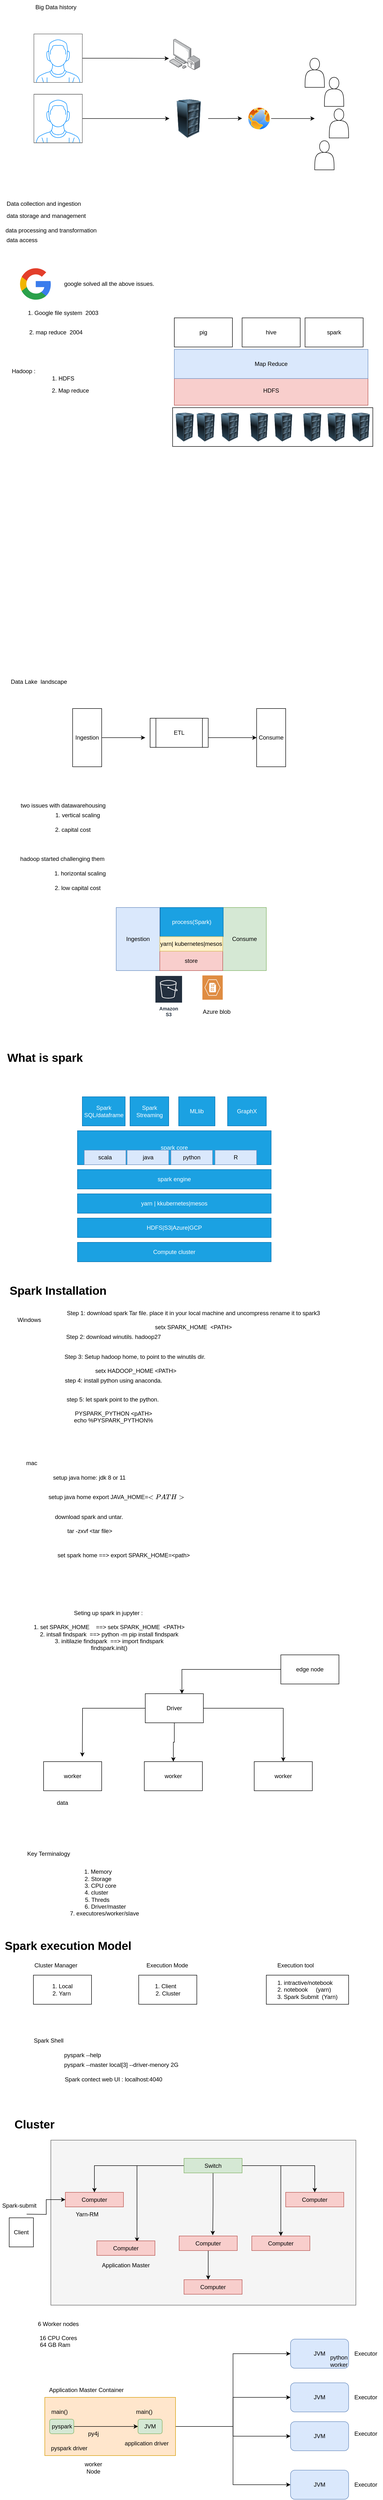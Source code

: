 <mxfile version="20.5.1" type="device"><diagram id="WgZmpAEqeyX4qbTfAnwq" name="Page-1"><mxGraphModel dx="924" dy="536" grid="1" gridSize="10" guides="1" tooltips="1" connect="1" arrows="1" fold="1" page="1" pageScale="1" pageWidth="850" pageHeight="1100" math="0" shadow="0"><root><mxCell id="0"/><mxCell id="1" parent="0"/><mxCell id="JZcKNXmV9VbTd3ZmKWnm-43" value="" style="rounded=0;whiteSpace=wrap;html=1;" parent="1" vertex="1"><mxGeometry x="356.5" y="880" width="413.5" height="80" as="geometry"/></mxCell><mxCell id="JZcKNXmV9VbTd3ZmKWnm-4" style="edgeStyle=orthogonalEdgeStyle;rounded=0;orthogonalLoop=1;jettySize=auto;html=1;entryX=-0.016;entryY=0.63;entryDx=0;entryDy=0;entryPerimeter=0;" parent="1" source="JZcKNXmV9VbTd3ZmKWnm-2" target="JZcKNXmV9VbTd3ZmKWnm-3" edge="1"><mxGeometry relative="1" as="geometry"/></mxCell><mxCell id="JZcKNXmV9VbTd3ZmKWnm-2" value="" style="verticalLabelPosition=bottom;shadow=0;dashed=0;align=center;html=1;verticalAlign=top;strokeWidth=1;shape=mxgraph.mockup.containers.userMale;strokeColor=#666666;strokeColor2=#008cff;" parent="1" vertex="1"><mxGeometry x="70" y="110" width="100" height="100" as="geometry"/></mxCell><mxCell id="JZcKNXmV9VbTd3ZmKWnm-3" value="" style="points=[];aspect=fixed;html=1;align=center;shadow=0;dashed=0;image;image=img/lib/allied_telesis/computer_and_terminals/Personal_Computer_Wireless.svg;" parent="1" vertex="1"><mxGeometry x="350" y="120" width="63" height="64.2" as="geometry"/></mxCell><mxCell id="JZcKNXmV9VbTd3ZmKWnm-5" value="Big Data history" style="text;html=1;align=center;verticalAlign=middle;resizable=0;points=[];autosize=1;strokeColor=none;fillColor=none;" parent="1" vertex="1"><mxGeometry x="60" y="40" width="110" height="30" as="geometry"/></mxCell><mxCell id="JZcKNXmV9VbTd3ZmKWnm-11" style="edgeStyle=orthogonalEdgeStyle;rounded=0;orthogonalLoop=1;jettySize=auto;html=1;" parent="1" source="JZcKNXmV9VbTd3ZmKWnm-7" edge="1"><mxGeometry relative="1" as="geometry"><mxPoint x="500" y="284" as="targetPoint"/></mxGeometry></mxCell><mxCell id="JZcKNXmV9VbTd3ZmKWnm-7" value="" style="image;html=1;image=img/lib/clip_art/computers/Server_Rack_128x128.png" parent="1" vertex="1"><mxGeometry x="350" y="244.2" width="80" height="80" as="geometry"/></mxCell><mxCell id="JZcKNXmV9VbTd3ZmKWnm-9" style="edgeStyle=orthogonalEdgeStyle;rounded=0;orthogonalLoop=1;jettySize=auto;html=1;" parent="1" source="JZcKNXmV9VbTd3ZmKWnm-8" target="JZcKNXmV9VbTd3ZmKWnm-7" edge="1"><mxGeometry relative="1" as="geometry"/></mxCell><mxCell id="JZcKNXmV9VbTd3ZmKWnm-8" value="" style="verticalLabelPosition=bottom;shadow=0;dashed=0;align=center;html=1;verticalAlign=top;strokeWidth=1;shape=mxgraph.mockup.containers.userMale;strokeColor=#666666;strokeColor2=#008cff;" parent="1" vertex="1"><mxGeometry x="70" y="234.2" width="100" height="100" as="geometry"/></mxCell><mxCell id="JZcKNXmV9VbTd3ZmKWnm-22" style="edgeStyle=orthogonalEdgeStyle;rounded=0;orthogonalLoop=1;jettySize=auto;html=1;" parent="1" source="JZcKNXmV9VbTd3ZmKWnm-13" edge="1"><mxGeometry relative="1" as="geometry"><mxPoint x="650" y="284.2" as="targetPoint"/></mxGeometry></mxCell><mxCell id="JZcKNXmV9VbTd3ZmKWnm-13" value="" style="aspect=fixed;perimeter=ellipsePerimeter;html=1;align=center;shadow=0;dashed=0;spacingTop=3;image;image=img/lib/active_directory/internet_globe.svg;" parent="1" vertex="1"><mxGeometry x="510" y="259.2" width="50" height="50" as="geometry"/></mxCell><mxCell id="JZcKNXmV9VbTd3ZmKWnm-18" value="" style="shape=actor;whiteSpace=wrap;html=1;" parent="1" vertex="1"><mxGeometry x="670" y="199.2" width="40" height="60" as="geometry"/></mxCell><mxCell id="JZcKNXmV9VbTd3ZmKWnm-19" value="" style="shape=actor;whiteSpace=wrap;html=1;" parent="1" vertex="1"><mxGeometry x="630" y="160" width="40" height="60" as="geometry"/></mxCell><mxCell id="JZcKNXmV9VbTd3ZmKWnm-20" value="" style="shape=actor;whiteSpace=wrap;html=1;" parent="1" vertex="1"><mxGeometry x="680" y="264.2" width="40" height="60" as="geometry"/></mxCell><mxCell id="JZcKNXmV9VbTd3ZmKWnm-21" value="" style="shape=actor;whiteSpace=wrap;html=1;" parent="1" vertex="1"><mxGeometry x="650" y="330" width="40" height="60" as="geometry"/></mxCell><mxCell id="JZcKNXmV9VbTd3ZmKWnm-23" value="Data collection and ingestion" style="text;html=1;align=center;verticalAlign=middle;resizable=0;points=[];autosize=1;strokeColor=none;fillColor=none;" parent="1" vertex="1"><mxGeometry y="445" width="180" height="30" as="geometry"/></mxCell><mxCell id="JZcKNXmV9VbTd3ZmKWnm-24" value="data storage and management" style="text;html=1;align=center;verticalAlign=middle;resizable=0;points=[];autosize=1;strokeColor=none;fillColor=none;" parent="1" vertex="1"><mxGeometry y="470" width="190" height="30" as="geometry"/></mxCell><mxCell id="JZcKNXmV9VbTd3ZmKWnm-25" value="data processing and transformation" style="text;html=1;align=center;verticalAlign=middle;resizable=0;points=[];autosize=1;strokeColor=none;fillColor=none;" parent="1" vertex="1"><mxGeometry y="500" width="210" height="30" as="geometry"/></mxCell><mxCell id="JZcKNXmV9VbTd3ZmKWnm-26" value="data access" style="text;html=1;align=center;verticalAlign=middle;resizable=0;points=[];autosize=1;strokeColor=none;fillColor=none;" parent="1" vertex="1"><mxGeometry y="520" width="90" height="30" as="geometry"/></mxCell><mxCell id="JZcKNXmV9VbTd3ZmKWnm-27" value="" style="dashed=0;outlineConnect=0;html=1;align=center;labelPosition=center;verticalLabelPosition=bottom;verticalAlign=top;shape=mxgraph.weblogos.google" parent="1" vertex="1"><mxGeometry x="40" y="590" width="65.2" height="69.4" as="geometry"/></mxCell><mxCell id="JZcKNXmV9VbTd3ZmKWnm-28" value="google solved all the above issues." style="text;html=1;align=center;verticalAlign=middle;resizable=0;points=[];autosize=1;strokeColor=none;fillColor=none;" parent="1" vertex="1"><mxGeometry x="120" y="609.7" width="210" height="30" as="geometry"/></mxCell><mxCell id="JZcKNXmV9VbTd3ZmKWnm-29" value="1. Google file system&amp;nbsp; 2003" style="text;html=1;align=center;verticalAlign=middle;resizable=0;points=[];autosize=1;strokeColor=none;fillColor=none;" parent="1" vertex="1"><mxGeometry x="45.2" y="670" width="170" height="30" as="geometry"/></mxCell><mxCell id="JZcKNXmV9VbTd3ZmKWnm-30" value="2. map reduce&amp;nbsp; 2004" style="text;html=1;align=center;verticalAlign=middle;resizable=0;points=[];autosize=1;strokeColor=none;fillColor=none;" parent="1" vertex="1"><mxGeometry x="50" y="710" width="130" height="30" as="geometry"/></mxCell><mxCell id="JZcKNXmV9VbTd3ZmKWnm-31" value="Hadoop :&amp;nbsp;" style="text;html=1;align=center;verticalAlign=middle;resizable=0;points=[];autosize=1;strokeColor=none;fillColor=none;" parent="1" vertex="1"><mxGeometry x="10" y="790" width="80" height="30" as="geometry"/></mxCell><mxCell id="JZcKNXmV9VbTd3ZmKWnm-32" value="1. HDFS" style="text;html=1;align=center;verticalAlign=middle;resizable=0;points=[];autosize=1;strokeColor=none;fillColor=none;" parent="1" vertex="1"><mxGeometry x="95" y="805" width="70" height="30" as="geometry"/></mxCell><mxCell id="JZcKNXmV9VbTd3ZmKWnm-33" value="2. Map reduce" style="text;html=1;align=center;verticalAlign=middle;resizable=0;points=[];autosize=1;strokeColor=none;fillColor=none;" parent="1" vertex="1"><mxGeometry x="95" y="830" width="100" height="30" as="geometry"/></mxCell><mxCell id="JZcKNXmV9VbTd3ZmKWnm-34" value="HDFS" style="rounded=0;whiteSpace=wrap;html=1;fillColor=#f8cecc;strokeColor=#b85450;" parent="1" vertex="1"><mxGeometry x="360" y="815" width="400" height="60" as="geometry"/></mxCell><mxCell id="JZcKNXmV9VbTd3ZmKWnm-35" value="" style="image;html=1;image=img/lib/clip_art/computers/Server_Rack_128x128.png" parent="1" vertex="1"><mxGeometry x="356.5" y="890" width="50" height="60" as="geometry"/></mxCell><mxCell id="JZcKNXmV9VbTd3ZmKWnm-36" value="" style="image;html=1;image=img/lib/clip_art/computers/Server_Rack_128x128.png" parent="1" vertex="1"><mxGeometry x="510" y="890" width="50" height="60" as="geometry"/></mxCell><mxCell id="JZcKNXmV9VbTd3ZmKWnm-37" value="" style="image;html=1;image=img/lib/clip_art/computers/Server_Rack_128x128.png" parent="1" vertex="1"><mxGeometry x="560" y="890" width="50" height="60" as="geometry"/></mxCell><mxCell id="JZcKNXmV9VbTd3ZmKWnm-38" value="" style="image;html=1;image=img/lib/clip_art/computers/Server_Rack_128x128.png" parent="1" vertex="1"><mxGeometry x="620" y="890" width="50" height="60" as="geometry"/></mxCell><mxCell id="JZcKNXmV9VbTd3ZmKWnm-39" value="" style="image;html=1;image=img/lib/clip_art/computers/Server_Rack_128x128.png" parent="1" vertex="1"><mxGeometry x="670" y="890" width="50" height="60" as="geometry"/></mxCell><mxCell id="JZcKNXmV9VbTd3ZmKWnm-40" value="" style="image;html=1;image=img/lib/clip_art/computers/Server_Rack_128x128.png" parent="1" vertex="1"><mxGeometry x="720" y="890" width="50" height="60" as="geometry"/></mxCell><mxCell id="JZcKNXmV9VbTd3ZmKWnm-41" value="" style="image;html=1;image=img/lib/clip_art/computers/Server_Rack_128x128.png" parent="1" vertex="1"><mxGeometry x="450" y="890" width="50" height="60" as="geometry"/></mxCell><mxCell id="JZcKNXmV9VbTd3ZmKWnm-42" value="" style="image;html=1;image=img/lib/clip_art/computers/Server_Rack_128x128.png" parent="1" vertex="1"><mxGeometry x="400" y="890" width="50" height="60" as="geometry"/></mxCell><mxCell id="JZcKNXmV9VbTd3ZmKWnm-44" value="Map Reduce" style="rounded=0;whiteSpace=wrap;html=1;fillColor=#dae8fc;strokeColor=#6c8ebf;" parent="1" vertex="1"><mxGeometry x="360" y="760" width="400" height="60" as="geometry"/></mxCell><mxCell id="JZcKNXmV9VbTd3ZmKWnm-45" value="pig" style="rounded=0;whiteSpace=wrap;html=1;" parent="1" vertex="1"><mxGeometry x="360" y="695" width="120" height="60" as="geometry"/></mxCell><mxCell id="JZcKNXmV9VbTd3ZmKWnm-46" value="hive" style="rounded=0;whiteSpace=wrap;html=1;" parent="1" vertex="1"><mxGeometry x="500" y="695" width="120" height="60" as="geometry"/></mxCell><mxCell id="JZcKNXmV9VbTd3ZmKWnm-47" value="spark" style="rounded=0;whiteSpace=wrap;html=1;" parent="1" vertex="1"><mxGeometry x="630" y="695" width="120" height="60" as="geometry"/></mxCell><mxCell id="JZcKNXmV9VbTd3ZmKWnm-54" value="Data Lake&amp;nbsp; landscape" style="text;html=1;align=center;verticalAlign=middle;resizable=0;points=[];autosize=1;strokeColor=none;fillColor=none;" parent="1" vertex="1"><mxGeometry x="10" y="1430" width="140" height="30" as="geometry"/></mxCell><mxCell id="JZcKNXmV9VbTd3ZmKWnm-58" style="edgeStyle=orthogonalEdgeStyle;rounded=0;orthogonalLoop=1;jettySize=auto;html=1;" parent="1" source="JZcKNXmV9VbTd3ZmKWnm-55" edge="1"><mxGeometry relative="1" as="geometry"><mxPoint x="300" y="1560" as="targetPoint"/></mxGeometry></mxCell><mxCell id="JZcKNXmV9VbTd3ZmKWnm-55" value="Ingestion" style="rounded=0;whiteSpace=wrap;html=1;" parent="1" vertex="1"><mxGeometry x="150" y="1500" width="60" height="120" as="geometry"/></mxCell><mxCell id="JZcKNXmV9VbTd3ZmKWnm-59" value="" style="edgeStyle=orthogonalEdgeStyle;rounded=0;orthogonalLoop=1;jettySize=auto;html=1;" parent="1" source="JZcKNXmV9VbTd3ZmKWnm-56" target="JZcKNXmV9VbTd3ZmKWnm-57" edge="1"><mxGeometry relative="1" as="geometry"><Array as="points"><mxPoint x="460" y="1560"/><mxPoint x="460" y="1560"/></Array></mxGeometry></mxCell><mxCell id="JZcKNXmV9VbTd3ZmKWnm-56" value="ETL" style="shape=process;whiteSpace=wrap;html=1;backgroundOutline=1;" parent="1" vertex="1"><mxGeometry x="310" y="1520" width="120" height="60" as="geometry"/></mxCell><mxCell id="JZcKNXmV9VbTd3ZmKWnm-57" value="Consume" style="rounded=0;whiteSpace=wrap;html=1;" parent="1" vertex="1"><mxGeometry x="530" y="1500" width="60" height="120" as="geometry"/></mxCell><mxCell id="JZcKNXmV9VbTd3ZmKWnm-60" value="two issues with datawarehousing" style="text;html=1;align=center;verticalAlign=middle;resizable=0;points=[];autosize=1;strokeColor=none;fillColor=none;" parent="1" vertex="1"><mxGeometry x="30" y="1685" width="200" height="30" as="geometry"/></mxCell><mxCell id="JZcKNXmV9VbTd3ZmKWnm-61" value="1. vertical scaling" style="text;html=1;align=center;verticalAlign=middle;resizable=0;points=[];autosize=1;strokeColor=none;fillColor=none;" parent="1" vertex="1"><mxGeometry x="100" y="1705" width="120" height="30" as="geometry"/></mxCell><mxCell id="JZcKNXmV9VbTd3ZmKWnm-62" value="2. capital cost" style="text;html=1;align=center;verticalAlign=middle;resizable=0;points=[];autosize=1;strokeColor=none;fillColor=none;" parent="1" vertex="1"><mxGeometry x="100" y="1735" width="100" height="30" as="geometry"/></mxCell><mxCell id="JZcKNXmV9VbTd3ZmKWnm-63" value="hadoop started challenging them&amp;nbsp;" style="text;html=1;align=center;verticalAlign=middle;resizable=0;points=[];autosize=1;strokeColor=none;fillColor=none;" parent="1" vertex="1"><mxGeometry x="30.2" y="1795" width="200" height="30" as="geometry"/></mxCell><mxCell id="JZcKNXmV9VbTd3ZmKWnm-64" value="1. horizontal scaling" style="text;html=1;align=center;verticalAlign=middle;resizable=0;points=[];autosize=1;strokeColor=none;fillColor=none;" parent="1" vertex="1"><mxGeometry x="100.2" y="1825" width="130" height="30" as="geometry"/></mxCell><mxCell id="JZcKNXmV9VbTd3ZmKWnm-65" value="2. low capital cost" style="text;html=1;align=center;verticalAlign=middle;resizable=0;points=[];autosize=1;strokeColor=none;fillColor=none;" parent="1" vertex="1"><mxGeometry x="100" y="1855" width="120" height="30" as="geometry"/></mxCell><mxCell id="JZcKNXmV9VbTd3ZmKWnm-67" value="Amazon S3" style="sketch=0;outlineConnect=0;fontColor=#232F3E;gradientColor=none;strokeColor=#ffffff;fillColor=#232F3E;dashed=0;verticalLabelPosition=middle;verticalAlign=bottom;align=center;html=1;whiteSpace=wrap;fontSize=10;fontStyle=1;spacing=3;shape=mxgraph.aws4.productIcon;prIcon=mxgraph.aws4.s3;" parent="1" vertex="1"><mxGeometry x="320" y="2050" width="57" height="90" as="geometry"/></mxCell><mxCell id="JZcKNXmV9VbTd3ZmKWnm-68" value="" style="sketch=0;pointerEvents=1;shadow=0;dashed=0;html=1;strokeColor=none;fillColor=#DF8C42;labelPosition=center;verticalLabelPosition=bottom;verticalAlign=top;align=center;outlineConnect=0;shape=mxgraph.veeam2.azure_blob;" parent="1" vertex="1"><mxGeometry x="418" y="2050" width="42" height="50" as="geometry"/></mxCell><mxCell id="JZcKNXmV9VbTd3ZmKWnm-69" value="Azure blob" style="text;html=1;align=center;verticalAlign=middle;resizable=0;points=[];autosize=1;strokeColor=none;fillColor=none;" parent="1" vertex="1"><mxGeometry x="406.5" y="2110" width="80" height="30" as="geometry"/></mxCell><mxCell id="JZcKNXmV9VbTd3ZmKWnm-71" value="Ingestion" style="rounded=0;whiteSpace=wrap;html=1;fillColor=#dae8fc;strokeColor=#6c8ebf;" parent="1" vertex="1"><mxGeometry x="240" y="1910" width="90" height="130" as="geometry"/></mxCell><mxCell id="JZcKNXmV9VbTd3ZmKWnm-72" value="Consume" style="rounded=0;whiteSpace=wrap;html=1;fillColor=#d5e8d4;strokeColor=#82b366;" parent="1" vertex="1"><mxGeometry x="460" y="1910" width="90" height="130" as="geometry"/></mxCell><mxCell id="JZcKNXmV9VbTd3ZmKWnm-73" value="process(Spark)" style="rounded=0;whiteSpace=wrap;html=1;fillColor=#1ba1e2;fontColor=#ffffff;strokeColor=#006EAF;" parent="1" vertex="1"><mxGeometry x="331" y="1910" width="130" height="60" as="geometry"/></mxCell><mxCell id="JZcKNXmV9VbTd3ZmKWnm-74" value="store" style="rounded=0;whiteSpace=wrap;html=1;fillColor=#f8cecc;strokeColor=#b85450;" parent="1" vertex="1"><mxGeometry x="330" y="2000" width="130" height="40" as="geometry"/></mxCell><mxCell id="JZcKNXmV9VbTd3ZmKWnm-75" value="yarn| kubernetes|mesos" style="rounded=0;whiteSpace=wrap;html=1;fillColor=#fff2cc;strokeColor=#d6b656;" parent="1" vertex="1"><mxGeometry x="330" y="1970" width="130" height="30" as="geometry"/></mxCell><mxCell id="JZcKNXmV9VbTd3ZmKWnm-78" value="spark core" style="rounded=0;whiteSpace=wrap;html=1;fillColor=#1ba1e2;strokeColor=#006EAF;fontColor=#ffffff;" parent="1" vertex="1"><mxGeometry x="160" y="2370" width="400" height="70" as="geometry"/></mxCell><mxCell id="JZcKNXmV9VbTd3ZmKWnm-79" value="Spark SQL/dataframe&lt;span style=&quot;color: rgba(0, 0, 0, 0); font-family: monospace; font-size: 0px; text-align: start;&quot;&gt;%3CmxGraphModel%3E%3Croot%3E%3CmxCell%20id%3D%220%22%2F%3E%3CmxCell%20id%3D%221%22%20parent%3D%220%22%2F%3E%3CmxCell%20id%3D%222%22%20value%3D%22Map%20Reduce%22%20style%3D%22rounded%3D0%3BwhiteSpace%3Dwrap%3Bhtml%3D1%3BfillColor%3D%23dae8fc%3BstrokeColor%3D%236c8ebf%3B%22%20vertex%3D%221%22%20parent%3D%221%22%3E%3CmxGeometry%20x%3D%22360%22%20y%3D%22760%22%20width%3D%22400%22%20height%3D%2260%22%20as%3D%22geometry%22%2F%3E%3C%2FmxCell%3E%3C%2Froot%3E%3C%2FmxGraphModel%3E/&lt;/span&gt;" style="rounded=0;whiteSpace=wrap;html=1;fillColor=#1ba1e2;fontColor=#ffffff;strokeColor=#006EAF;" parent="1" vertex="1"><mxGeometry x="170" y="2300" width="88.5" height="60" as="geometry"/></mxCell><mxCell id="JZcKNXmV9VbTd3ZmKWnm-80" value="Spark&lt;span style=&quot;color: rgba(0, 0, 0, 0); font-family: monospace; font-size: 0px; text-align: start;&quot;&gt;%3CmxGraphModel%3E%3Croot%3E%3CmxCell%20id%3D%220%22%2F%3E%3CmxCell%20id%3D%221%22%20parent%3D%220%22%2F%3E%3CmxCell%20id%3D%222%22%20value%3D%22Spark%20SQL%26lt%3Bspan%20style%3D%26quot%3Bcolor%3A%20rgba(0%2C%200%2C%200%2C%200)%3B%20font-family%3A%20monospace%3B%20font-size%3A%200px%3B%20text-align%3A%20start%3B%26quot%3B%26gt%3B%253CmxGraphModel%253E%253Croot%253E%253CmxCell%2520id%253D%25220%2522%252F%253E%253CmxCell%2520id%253D%25221%2522%2520parent%253D%25220%2522%252F%253E%253CmxCell%2520id%253D%25222%2522%2520value%253D%2522Map%2520Reduce%2522%2520style%253D%2522rounded%253D0%253BwhiteSpace%253Dwrap%253Bhtml%253D1%253BfillColor%253D%2523dae8fc%253BstrokeColor%253D%25236c8ebf%253B%2522%2520vertex%253D%25221%2522%2520parent%253D%25221%2522%253E%253CmxGeometry%2520x%253D%2522360%2522%2520y%253D%2522760%2522%2520width%253D%2522400%2522%2520height%253D%252260%2522%2520as%253D%2522geometry%2522%252F%253E%253C%252FmxCell%253E%253C%252Froot%253E%253C%252FmxGraphModel%253E%26lt%3B%2Fspan%26gt%3B%22%20style%3D%22rounded%3D0%3BwhiteSpace%3Dwrap%3Bhtml%3D1%3B%22%20vertex%3D%221%22%20parent%3D%221%22%3E%3CmxGeometry%20x%3D%22181.5%22%20y%3D%221170%22%20width%3D%22120%22%20height%3D%2260%22%20as%3D%22geometry%22%2F%3E%3C%2FmxCell%3E%3C%2Froot%3E%3C%2FmxGraphModel%3E&lt;/span&gt;&lt;br&gt;Streaming" style="rounded=0;whiteSpace=wrap;html=1;fillColor=#1ba1e2;fontColor=#ffffff;strokeColor=#006EAF;" parent="1" vertex="1"><mxGeometry x="268.5" y="2300" width="80" height="60" as="geometry"/></mxCell><mxCell id="JZcKNXmV9VbTd3ZmKWnm-81" value="MLlib" style="rounded=0;whiteSpace=wrap;html=1;fillColor=#1ba1e2;fontColor=#ffffff;strokeColor=#006EAF;" parent="1" vertex="1"><mxGeometry x="369" y="2300" width="75" height="60" as="geometry"/></mxCell><mxCell id="JZcKNXmV9VbTd3ZmKWnm-82" value="GraphX" style="rounded=0;whiteSpace=wrap;html=1;fillColor=#1ba1e2;fontColor=#ffffff;strokeColor=#006EAF;" parent="1" vertex="1"><mxGeometry x="470" y="2300" width="80" height="60" as="geometry"/></mxCell><mxCell id="JZcKNXmV9VbTd3ZmKWnm-83" value="scala" style="rounded=0;whiteSpace=wrap;html=1;fillColor=#dae8fc;strokeColor=#6c8ebf;" parent="1" vertex="1"><mxGeometry x="174" y="2410" width="86" height="30" as="geometry"/></mxCell><mxCell id="JZcKNXmV9VbTd3ZmKWnm-84" value="java" style="rounded=0;whiteSpace=wrap;html=1;fillColor=#dae8fc;strokeColor=#6c8ebf;" parent="1" vertex="1"><mxGeometry x="262.5" y="2410" width="86" height="30" as="geometry"/></mxCell><mxCell id="JZcKNXmV9VbTd3ZmKWnm-85" value="python" style="rounded=0;whiteSpace=wrap;html=1;fillColor=#dae8fc;strokeColor=#6c8ebf;" parent="1" vertex="1"><mxGeometry x="353" y="2410" width="86" height="30" as="geometry"/></mxCell><mxCell id="JZcKNXmV9VbTd3ZmKWnm-86" value="R" style="rounded=0;whiteSpace=wrap;html=1;fillColor=#dae8fc;strokeColor=#6c8ebf;" parent="1" vertex="1"><mxGeometry x="444" y="2410" width="86" height="30" as="geometry"/></mxCell><mxCell id="JZcKNXmV9VbTd3ZmKWnm-87" value="spark engine" style="rounded=0;whiteSpace=wrap;html=1;fillColor=#1ba1e2;fontColor=#ffffff;strokeColor=#006EAF;" parent="1" vertex="1"><mxGeometry x="160" y="2450" width="400" height="40" as="geometry"/></mxCell><mxCell id="JZcKNXmV9VbTd3ZmKWnm-88" value="yarn | kkubernetes|mesos" style="rounded=0;whiteSpace=wrap;html=1;fillColor=#1ba1e2;fontColor=#ffffff;strokeColor=#006EAF;" parent="1" vertex="1"><mxGeometry x="160" y="2500" width="400" height="40" as="geometry"/></mxCell><mxCell id="JZcKNXmV9VbTd3ZmKWnm-89" value="HDFS|S3|Azure|GCP" style="rounded=0;whiteSpace=wrap;html=1;fillColor=#1ba1e2;fontColor=#ffffff;strokeColor=#006EAF;" parent="1" vertex="1"><mxGeometry x="160" y="2550" width="400" height="40" as="geometry"/></mxCell><mxCell id="JZcKNXmV9VbTd3ZmKWnm-90" value="Compute cluster" style="rounded=0;whiteSpace=wrap;html=1;fillColor=#1ba1e2;fontColor=#ffffff;strokeColor=#006EAF;" parent="1" vertex="1"><mxGeometry x="160" y="2600" width="400" height="40" as="geometry"/></mxCell><mxCell id="JZcKNXmV9VbTd3ZmKWnm-93" value="&lt;div&gt;Step 1: download spark Tar file. place it in your local machine and uncompress rename it to spark3&lt;/div&gt;&lt;div&gt;&lt;br&gt;&lt;/div&gt;&lt;div&gt;&lt;span style=&quot;&quot;&gt;&#9;&#9;&lt;/span&gt;setx SPARK_HOME&amp;nbsp; &amp;lt;PATH&amp;gt;&lt;/div&gt;" style="text;html=1;align=center;verticalAlign=middle;resizable=0;points=[];autosize=1;strokeColor=none;fillColor=none;" parent="1" vertex="1"><mxGeometry x="124" y="2730" width="550" height="60" as="geometry"/></mxCell><mxCell id="JZcKNXmV9VbTd3ZmKWnm-94" value="Step 2: download winutils. hadoop27" style="text;html=1;align=center;verticalAlign=middle;resizable=0;points=[];autosize=1;strokeColor=none;fillColor=none;" parent="1" vertex="1"><mxGeometry x="124.25" y="2780" width="220" height="30" as="geometry"/></mxCell><mxCell id="JZcKNXmV9VbTd3ZmKWnm-95" value="&lt;div&gt;Step 3: Setup hadoop home, to point to the winutils dir.&amp;nbsp;&lt;/div&gt;&lt;div&gt;&lt;br&gt;&lt;/div&gt;&lt;div&gt;&lt;span style=&quot;&quot;&gt;&#9;&#9;&lt;/span&gt;setx HADOOP_HOME &amp;lt;PATH&amp;gt;&lt;/div&gt;" style="text;html=1;align=center;verticalAlign=middle;resizable=0;points=[];autosize=1;strokeColor=none;fillColor=none;" parent="1" vertex="1"><mxGeometry x="120" y="2820" width="320" height="60" as="geometry"/></mxCell><mxCell id="JZcKNXmV9VbTd3ZmKWnm-96" value="step 4: install python using anaconda." style="text;html=1;align=center;verticalAlign=middle;resizable=0;points=[];autosize=1;strokeColor=none;fillColor=none;" parent="1" vertex="1"><mxGeometry x="124" y="2870" width="220" height="30" as="geometry"/></mxCell><mxCell id="JZcKNXmV9VbTd3ZmKWnm-97" value="&lt;div&gt;step 5: let spark point to the python.&amp;nbsp;&lt;/div&gt;&lt;div&gt;&lt;br&gt;&lt;/div&gt;&lt;div&gt;&lt;span style=&quot;&quot;&gt;&#9;&#9;&lt;/span&gt;PYSPARK_PYTHON &amp;lt;pATH&amp;gt;&lt;/div&gt;&lt;div&gt;&lt;span style=&quot;&quot;&gt;&#9;&#9;&lt;/span&gt;&lt;/div&gt;&lt;div&gt;&lt;span style=&quot;&quot;&gt;&#9;&#9;&lt;/span&gt;echo %PYSPARK_PYTHON%&lt;/div&gt;" style="text;html=1;align=center;verticalAlign=middle;resizable=0;points=[];autosize=1;strokeColor=none;fillColor=none;" parent="1" vertex="1"><mxGeometry x="124" y="2910" width="220" height="70" as="geometry"/></mxCell><mxCell id="JZcKNXmV9VbTd3ZmKWnm-98" value="Windows" style="text;html=1;align=center;verticalAlign=middle;resizable=0;points=[];autosize=1;strokeColor=none;fillColor=none;" parent="1" vertex="1"><mxGeometry x="25.2" y="2745" width="70" height="30" as="geometry"/></mxCell><mxCell id="JZcKNXmV9VbTd3ZmKWnm-99" value="mac" style="text;html=1;align=center;verticalAlign=middle;resizable=0;points=[];autosize=1;strokeColor=none;fillColor=none;" parent="1" vertex="1"><mxGeometry x="40" y="3040" width="50" height="30" as="geometry"/></mxCell><mxCell id="JZcKNXmV9VbTd3ZmKWnm-100" value="setup java home: jdk 8 or 11" style="text;html=1;align=center;verticalAlign=middle;resizable=0;points=[];autosize=1;strokeColor=none;fillColor=none;" parent="1" vertex="1"><mxGeometry x="98.5" y="3070" width="170" height="30" as="geometry"/></mxCell><mxCell id="JZcKNXmV9VbTd3ZmKWnm-101" value="setup java home&amp;nbsp;export JAVA_HOME=`&amp;lt;PATH&amp;gt;`" style="text;html=1;align=center;verticalAlign=middle;resizable=0;points=[];autosize=1;strokeColor=none;fillColor=none;" parent="1" vertex="1"><mxGeometry x="100" y="3110" width="280" height="30" as="geometry"/></mxCell><mxCell id="JZcKNXmV9VbTd3ZmKWnm-102" value="&lt;div&gt;download spark and untar.&amp;nbsp;&lt;/div&gt;&lt;div&gt;&lt;br&gt;&lt;/div&gt;&lt;div&gt;tar -zxvf &amp;lt;tar file&amp;gt;&lt;/div&gt;" style="text;html=1;align=center;verticalAlign=middle;resizable=0;points=[];autosize=1;strokeColor=none;fillColor=none;" parent="1" vertex="1"><mxGeometry x="100.2" y="3150" width="170" height="60" as="geometry"/></mxCell><mxCell id="JZcKNXmV9VbTd3ZmKWnm-103" value="set spark home ==&amp;gt; export SPARK_HOME=&amp;lt;path&amp;gt;" style="text;html=1;align=center;verticalAlign=middle;resizable=0;points=[];autosize=1;strokeColor=none;fillColor=none;" parent="1" vertex="1"><mxGeometry x="105.2" y="3230" width="300" height="30" as="geometry"/></mxCell><mxCell id="JZcKNXmV9VbTd3ZmKWnm-104" value="&lt;div&gt;Seting up spark in jupyter :&amp;nbsp;&lt;/div&gt;&lt;div&gt;&lt;br&gt;&lt;/div&gt;&lt;div&gt;1. set SPARK_HOME&amp;nbsp; &amp;nbsp; ==&amp;gt; setx SPARK_HOME&amp;nbsp; &amp;lt;PATH&amp;gt;&lt;/div&gt;&lt;div&gt;2. intsall findspark&amp;nbsp; ==&amp;gt; python -m pip install findspark&lt;/div&gt;&lt;div&gt;3. initilazie findspark&amp;nbsp; ==&amp;gt; import findspark&lt;/div&gt;&lt;div&gt;&lt;span style=&quot;&quot;&gt;&#9;&#9;&#9;&#9;&#9;&#9;&#9;&lt;/span&gt;findspark.init()&lt;/div&gt;" style="text;html=1;align=center;verticalAlign=middle;resizable=0;points=[];autosize=1;strokeColor=none;fillColor=none;" parent="1" vertex="1"><mxGeometry x="60" y="3350" width="330" height="100" as="geometry"/></mxCell><mxCell id="JZcKNXmV9VbTd3ZmKWnm-112" style="edgeStyle=orthogonalEdgeStyle;rounded=0;orthogonalLoop=1;jettySize=auto;html=1;" parent="1" source="JZcKNXmV9VbTd3ZmKWnm-108" edge="1"><mxGeometry relative="1" as="geometry"><mxPoint x="170" y="3660" as="targetPoint"/></mxGeometry></mxCell><mxCell id="JZcKNXmV9VbTd3ZmKWnm-113" style="edgeStyle=orthogonalEdgeStyle;rounded=0;orthogonalLoop=1;jettySize=auto;html=1;entryX=0.5;entryY=0;entryDx=0;entryDy=0;" parent="1" source="JZcKNXmV9VbTd3ZmKWnm-108" target="JZcKNXmV9VbTd3ZmKWnm-109" edge="1"><mxGeometry relative="1" as="geometry"/></mxCell><mxCell id="JZcKNXmV9VbTd3ZmKWnm-114" style="edgeStyle=orthogonalEdgeStyle;rounded=0;orthogonalLoop=1;jettySize=auto;html=1;entryX=0.5;entryY=0;entryDx=0;entryDy=0;" parent="1" source="JZcKNXmV9VbTd3ZmKWnm-108" target="JZcKNXmV9VbTd3ZmKWnm-111" edge="1"><mxGeometry relative="1" as="geometry"/></mxCell><mxCell id="JZcKNXmV9VbTd3ZmKWnm-108" value="Driver" style="whiteSpace=wrap;html=1;" parent="1" vertex="1"><mxGeometry x="300" y="3530" width="120" height="60" as="geometry"/></mxCell><mxCell id="JZcKNXmV9VbTd3ZmKWnm-109" value="worker" style="whiteSpace=wrap;html=1;" parent="1" vertex="1"><mxGeometry x="298" y="3670" width="120" height="60" as="geometry"/></mxCell><mxCell id="JZcKNXmV9VbTd3ZmKWnm-110" value="worker" style="whiteSpace=wrap;html=1;" parent="1" vertex="1"><mxGeometry x="90.0" y="3670" width="120" height="60" as="geometry"/></mxCell><mxCell id="JZcKNXmV9VbTd3ZmKWnm-111" value="worker" style="whiteSpace=wrap;html=1;" parent="1" vertex="1"><mxGeometry x="525" y="3670" width="120" height="60" as="geometry"/></mxCell><mxCell id="JZcKNXmV9VbTd3ZmKWnm-115" value="data" style="text;html=1;strokeColor=none;fillColor=none;align=center;verticalAlign=middle;whiteSpace=wrap;rounded=0;" parent="1" vertex="1"><mxGeometry x="99" y="3740" width="60" height="30" as="geometry"/></mxCell><mxCell id="JZcKNXmV9VbTd3ZmKWnm-117" style="edgeStyle=orthogonalEdgeStyle;rounded=0;orthogonalLoop=1;jettySize=auto;html=1;entryX=0.631;entryY=0.003;entryDx=0;entryDy=0;entryPerimeter=0;" parent="1" source="JZcKNXmV9VbTd3ZmKWnm-116" target="JZcKNXmV9VbTd3ZmKWnm-108" edge="1"><mxGeometry relative="1" as="geometry"/></mxCell><mxCell id="JZcKNXmV9VbTd3ZmKWnm-116" value="edge node" style="rounded=0;whiteSpace=wrap;html=1;" parent="1" vertex="1"><mxGeometry x="580" y="3450" width="120" height="60" as="geometry"/></mxCell><mxCell id="Uc2UyTDsWLafuxqGT5vx-1" value="Key Terminalogy" style="text;html=1;align=center;verticalAlign=middle;resizable=0;points=[];autosize=1;strokeColor=none;fillColor=none;" vertex="1" parent="1"><mxGeometry x="45" y="3845" width="110" height="30" as="geometry"/></mxCell><mxCell id="Uc2UyTDsWLafuxqGT5vx-2" value="1. Memory&amp;nbsp; &amp;nbsp; &amp;nbsp; &amp;nbsp; &amp;nbsp;&lt;br&gt;2. Storage&amp;nbsp; &amp;nbsp; &amp;nbsp; &amp;nbsp; &amp;nbsp;&lt;br&gt;3. CPU core&amp;nbsp; &amp;nbsp; &amp;nbsp;&amp;nbsp;&lt;br&gt;4. cluster&amp;nbsp; &amp;nbsp; &amp;nbsp; &amp;nbsp; &amp;nbsp; &amp;nbsp;&lt;br&gt;5. Threds&amp;nbsp; &amp;nbsp; &amp;nbsp; &amp;nbsp; &amp;nbsp;&amp;nbsp;&lt;br&gt;6. Driver/master&lt;br&gt;7. executores/worker/slave&amp;nbsp;" style="text;html=1;align=center;verticalAlign=middle;resizable=0;points=[];autosize=1;strokeColor=none;fillColor=none;" vertex="1" parent="1"><mxGeometry x="132" y="3885" width="170" height="110" as="geometry"/></mxCell><mxCell id="Uc2UyTDsWLafuxqGT5vx-4" value="Cluster Manager" style="text;html=1;align=center;verticalAlign=middle;resizable=0;points=[];autosize=1;strokeColor=none;fillColor=none;" vertex="1" parent="1"><mxGeometry x="60" y="4075" width="110" height="30" as="geometry"/></mxCell><mxCell id="Uc2UyTDsWLafuxqGT5vx-5" value="Execution Mode" style="text;html=1;align=center;verticalAlign=middle;resizable=0;points=[];autosize=1;strokeColor=none;fillColor=none;" vertex="1" parent="1"><mxGeometry x="290" y="4075" width="110" height="30" as="geometry"/></mxCell><mxCell id="Uc2UyTDsWLafuxqGT5vx-6" value="Execution tool" style="text;html=1;align=center;verticalAlign=middle;resizable=0;points=[];autosize=1;strokeColor=none;fillColor=none;" vertex="1" parent="1"><mxGeometry x="560" y="4075" width="100" height="30" as="geometry"/></mxCell><mxCell id="Uc2UyTDsWLafuxqGT5vx-7" value="1. Local&lt;br&gt;2. Yarn&amp;nbsp;" style="rounded=0;whiteSpace=wrap;html=1;" vertex="1" parent="1"><mxGeometry x="69" y="4110" width="120" height="60" as="geometry"/></mxCell><mxCell id="Uc2UyTDsWLafuxqGT5vx-9" value="1. Client&amp;nbsp; &amp;nbsp;&lt;br&gt;2. Cluster" style="rounded=0;whiteSpace=wrap;html=1;" vertex="1" parent="1"><mxGeometry x="286.5" y="4110" width="120" height="60" as="geometry"/></mxCell><mxCell id="Uc2UyTDsWLafuxqGT5vx-10" value="1. intractive/notebook&amp;nbsp; &amp;nbsp;&lt;br&gt;2. notebook&amp;nbsp; &amp;nbsp; &amp;nbsp;(yarn)&amp;nbsp; &amp;nbsp;&amp;nbsp;&lt;br&gt;3. Spark Submit&amp;nbsp; (Yarn)" style="rounded=0;whiteSpace=wrap;html=1;" vertex="1" parent="1"><mxGeometry x="550" y="4110" width="170" height="60" as="geometry"/></mxCell><mxCell id="Uc2UyTDsWLafuxqGT5vx-11" value="&lt;h1&gt;Spark execution Model&lt;/h1&gt;" style="text;html=1;strokeColor=none;fillColor=none;spacing=5;spacingTop=-20;whiteSpace=wrap;overflow=hidden;rounded=0;" vertex="1" parent="1"><mxGeometry x="5" y="4030" width="395" height="50" as="geometry"/></mxCell><mxCell id="Uc2UyTDsWLafuxqGT5vx-12" value="&lt;h1&gt;Spark Installation&lt;/h1&gt;" style="text;html=1;strokeColor=none;fillColor=none;spacing=5;spacingTop=-20;whiteSpace=wrap;overflow=hidden;rounded=0;" vertex="1" parent="1"><mxGeometry x="15.2" y="2680" width="312.4" height="40" as="geometry"/></mxCell><mxCell id="Uc2UyTDsWLafuxqGT5vx-13" value="&lt;h1 style=&quot;text-align: center;&quot;&gt;&lt;br&gt;&lt;/h1&gt;" style="text;html=1;strokeColor=none;fillColor=none;spacing=5;spacingTop=-20;whiteSpace=wrap;overflow=hidden;rounded=0;" vertex="1" parent="1"><mxGeometry x="300" y="2120" width="190" height="120" as="geometry"/></mxCell><mxCell id="Uc2UyTDsWLafuxqGT5vx-14" value="&lt;h1&gt;What is spark&lt;/h1&gt;" style="text;html=1;strokeColor=none;fillColor=none;spacing=5;spacingTop=-20;whiteSpace=wrap;overflow=hidden;rounded=0;" vertex="1" parent="1"><mxGeometry x="10" y="2200" width="190" height="40" as="geometry"/></mxCell><mxCell id="Uc2UyTDsWLafuxqGT5vx-16" value="Spark Shell" style="text;html=1;align=center;verticalAlign=middle;resizable=0;points=[];autosize=1;strokeColor=none;fillColor=none;" vertex="1" parent="1"><mxGeometry x="60" y="4230" width="80" height="30" as="geometry"/></mxCell><mxCell id="Uc2UyTDsWLafuxqGT5vx-17" value="pyspark --help" style="text;html=1;align=center;verticalAlign=middle;resizable=0;points=[];autosize=1;strokeColor=none;fillColor=none;" vertex="1" parent="1"><mxGeometry x="120" y="4260" width="100" height="30" as="geometry"/></mxCell><mxCell id="Uc2UyTDsWLafuxqGT5vx-18" value="pyspark --master local[3] --driver-menory 2G" style="text;html=1;align=center;verticalAlign=middle;resizable=0;points=[];autosize=1;strokeColor=none;fillColor=none;" vertex="1" parent="1"><mxGeometry x="120" y="4280" width="260" height="30" as="geometry"/></mxCell><mxCell id="Uc2UyTDsWLafuxqGT5vx-19" value="Spark contect web UI : localhost:4040" style="text;html=1;align=center;verticalAlign=middle;resizable=0;points=[];autosize=1;strokeColor=none;fillColor=none;" vertex="1" parent="1"><mxGeometry x="124.25" y="4310" width="220" height="30" as="geometry"/></mxCell><mxCell id="Uc2UyTDsWLafuxqGT5vx-20" value="" style="rounded=0;whiteSpace=wrap;html=1;fillColor=#f5f5f5;fontColor=#333333;strokeColor=#666666;" vertex="1" parent="1"><mxGeometry x="105" y="4450" width="630" height="340" as="geometry"/></mxCell><mxCell id="Uc2UyTDsWLafuxqGT5vx-22" style="edgeStyle=orthogonalEdgeStyle;rounded=0;orthogonalLoop=1;jettySize=auto;html=1;entryX=0.5;entryY=0;entryDx=0;entryDy=0;" edge="1" parent="1" source="Uc2UyTDsWLafuxqGT5vx-27" target="Uc2UyTDsWLafuxqGT5vx-34"><mxGeometry relative="1" as="geometry"/></mxCell><mxCell id="Uc2UyTDsWLafuxqGT5vx-23" style="edgeStyle=orthogonalEdgeStyle;rounded=0;orthogonalLoop=1;jettySize=auto;html=1;entryX=0.5;entryY=0;entryDx=0;entryDy=0;" edge="1" parent="1" source="Uc2UyTDsWLafuxqGT5vx-27" target="Uc2UyTDsWLafuxqGT5vx-33"><mxGeometry relative="1" as="geometry"/></mxCell><mxCell id="Uc2UyTDsWLafuxqGT5vx-24" style="edgeStyle=orthogonalEdgeStyle;rounded=0;orthogonalLoop=1;jettySize=auto;html=1;entryX=0.578;entryY=-0.055;entryDx=0;entryDy=0;entryPerimeter=0;" edge="1" parent="1" source="Uc2UyTDsWLafuxqGT5vx-27" target="Uc2UyTDsWLafuxqGT5vx-29"><mxGeometry relative="1" as="geometry"/></mxCell><mxCell id="Uc2UyTDsWLafuxqGT5vx-25" style="edgeStyle=orthogonalEdgeStyle;rounded=0;orthogonalLoop=1;jettySize=auto;html=1;" edge="1" parent="1" source="Uc2UyTDsWLafuxqGT5vx-27" target="Uc2UyTDsWLafuxqGT5vx-31"><mxGeometry relative="1" as="geometry"/></mxCell><mxCell id="Uc2UyTDsWLafuxqGT5vx-26" style="edgeStyle=orthogonalEdgeStyle;rounded=0;orthogonalLoop=1;jettySize=auto;html=1;entryX=0.691;entryY=0.062;entryDx=0;entryDy=0;entryPerimeter=0;" edge="1" parent="1" source="Uc2UyTDsWLafuxqGT5vx-27" target="Uc2UyTDsWLafuxqGT5vx-32"><mxGeometry relative="1" as="geometry"/></mxCell><mxCell id="Uc2UyTDsWLafuxqGT5vx-27" value="Switch" style="rounded=0;whiteSpace=wrap;html=1;fillColor=#d5e8d4;strokeColor=#82b366;" vertex="1" parent="1"><mxGeometry x="380" y="4487.5" width="120" height="30" as="geometry"/></mxCell><mxCell id="Uc2UyTDsWLafuxqGT5vx-28" style="edgeStyle=orthogonalEdgeStyle;rounded=0;orthogonalLoop=1;jettySize=auto;html=1;" edge="1" parent="1" source="Uc2UyTDsWLafuxqGT5vx-29" target="Uc2UyTDsWLafuxqGT5vx-30"><mxGeometry relative="1" as="geometry"><Array as="points"><mxPoint x="430" y="4717.5"/><mxPoint x="430" y="4717.5"/></Array></mxGeometry></mxCell><mxCell id="Uc2UyTDsWLafuxqGT5vx-29" value="Computer" style="rounded=0;whiteSpace=wrap;html=1;fillColor=#f8cecc;strokeColor=#b85450;" vertex="1" parent="1"><mxGeometry x="370" y="4647.5" width="120" height="30" as="geometry"/></mxCell><mxCell id="Uc2UyTDsWLafuxqGT5vx-30" value="Computer" style="rounded=0;whiteSpace=wrap;html=1;fillColor=#f8cecc;strokeColor=#b85450;" vertex="1" parent="1"><mxGeometry x="380" y="4737.5" width="120" height="30" as="geometry"/></mxCell><mxCell id="Uc2UyTDsWLafuxqGT5vx-31" value="Computer" style="rounded=0;whiteSpace=wrap;html=1;fillColor=#f8cecc;strokeColor=#b85450;" vertex="1" parent="1"><mxGeometry x="520" y="4647.5" width="120" height="30" as="geometry"/></mxCell><mxCell id="Uc2UyTDsWLafuxqGT5vx-32" value="Computer" style="rounded=0;whiteSpace=wrap;html=1;fillColor=#f8cecc;strokeColor=#b85450;" vertex="1" parent="1"><mxGeometry x="200" y="4657.5" width="120" height="30" as="geometry"/></mxCell><mxCell id="Uc2UyTDsWLafuxqGT5vx-33" value="Computer" style="rounded=0;whiteSpace=wrap;html=1;fillColor=#f8cecc;strokeColor=#b85450;" vertex="1" parent="1"><mxGeometry x="590" y="4557.5" width="120" height="30" as="geometry"/></mxCell><mxCell id="Uc2UyTDsWLafuxqGT5vx-34" value="Computer" style="rounded=0;whiteSpace=wrap;html=1;fillColor=#f8cecc;strokeColor=#b85450;" vertex="1" parent="1"><mxGeometry x="135" y="4557.5" width="120" height="30" as="geometry"/></mxCell><mxCell id="Uc2UyTDsWLafuxqGT5vx-35" style="edgeStyle=orthogonalEdgeStyle;rounded=0;orthogonalLoop=1;jettySize=auto;html=1;entryX=0;entryY=0.5;entryDx=0;entryDy=0;" edge="1" parent="1" target="Uc2UyTDsWLafuxqGT5vx-34"><mxGeometry relative="1" as="geometry"><mxPoint x="55" y="4602.5" as="sourcePoint"/></mxGeometry></mxCell><mxCell id="Uc2UyTDsWLafuxqGT5vx-36" value="Yarn-RM" style="text;html=1;strokeColor=none;fillColor=none;align=center;verticalAlign=middle;whiteSpace=wrap;rounded=0;" vertex="1" parent="1"><mxGeometry x="150" y="4587.5" width="60" height="30" as="geometry"/></mxCell><mxCell id="Uc2UyTDsWLafuxqGT5vx-37" value="Application Master" style="text;html=1;strokeColor=none;fillColor=none;align=center;verticalAlign=middle;whiteSpace=wrap;rounded=0;" vertex="1" parent="1"><mxGeometry x="195" y="4692.5" width="130" height="30" as="geometry"/></mxCell><mxCell id="Uc2UyTDsWLafuxqGT5vx-38" value="Spark-submit" style="text;html=1;strokeColor=none;fillColor=none;align=center;verticalAlign=middle;whiteSpace=wrap;rounded=0;" vertex="1" parent="1"><mxGeometry y="4570" width="80" height="30" as="geometry"/></mxCell><mxCell id="Uc2UyTDsWLafuxqGT5vx-39" value="&lt;h1&gt;Cluster&lt;/h1&gt;" style="text;html=1;strokeColor=none;fillColor=none;spacing=5;spacingTop=-20;whiteSpace=wrap;overflow=hidden;rounded=0;" vertex="1" parent="1"><mxGeometry x="25" y="4398" width="190" height="32" as="geometry"/></mxCell><mxCell id="Uc2UyTDsWLafuxqGT5vx-40" value="6 Worker nodes&lt;br&gt;&lt;br&gt;16 CPU Cores&lt;br&gt;64 GB Ram&amp;nbsp; &amp;nbsp;&amp;nbsp;" style="text;html=1;align=center;verticalAlign=middle;resizable=0;points=[];autosize=1;strokeColor=none;fillColor=none;" vertex="1" parent="1"><mxGeometry x="65" y="4815" width="110" height="70" as="geometry"/></mxCell><mxCell id="Uc2UyTDsWLafuxqGT5vx-61" style="edgeStyle=orthogonalEdgeStyle;rounded=0;orthogonalLoop=1;jettySize=auto;html=1;entryX=0;entryY=0.5;entryDx=0;entryDy=0;" edge="1" parent="1" source="Uc2UyTDsWLafuxqGT5vx-41" target="Uc2UyTDsWLafuxqGT5vx-52"><mxGeometry relative="1" as="geometry"/></mxCell><mxCell id="Uc2UyTDsWLafuxqGT5vx-62" style="edgeStyle=orthogonalEdgeStyle;rounded=0;orthogonalLoop=1;jettySize=auto;html=1;entryX=0;entryY=0.5;entryDx=0;entryDy=0;" edge="1" parent="1" source="Uc2UyTDsWLafuxqGT5vx-41" target="Uc2UyTDsWLafuxqGT5vx-53"><mxGeometry relative="1" as="geometry"/></mxCell><mxCell id="Uc2UyTDsWLafuxqGT5vx-63" style="edgeStyle=orthogonalEdgeStyle;rounded=0;orthogonalLoop=1;jettySize=auto;html=1;entryX=0;entryY=0.5;entryDx=0;entryDy=0;" edge="1" parent="1" source="Uc2UyTDsWLafuxqGT5vx-41" target="Uc2UyTDsWLafuxqGT5vx-54"><mxGeometry relative="1" as="geometry"/></mxCell><mxCell id="Uc2UyTDsWLafuxqGT5vx-64" style="edgeStyle=orthogonalEdgeStyle;rounded=0;orthogonalLoop=1;jettySize=auto;html=1;entryX=0;entryY=0.5;entryDx=0;entryDy=0;" edge="1" parent="1" source="Uc2UyTDsWLafuxqGT5vx-41" target="Uc2UyTDsWLafuxqGT5vx-55"><mxGeometry relative="1" as="geometry"/></mxCell><mxCell id="Uc2UyTDsWLafuxqGT5vx-41" value="" style="rounded=0;whiteSpace=wrap;html=1;fillColor=#ffe6cc;strokeColor=#d79b00;" vertex="1" parent="1"><mxGeometry x="92.5" y="4980" width="270" height="120" as="geometry"/></mxCell><mxCell id="Uc2UyTDsWLafuxqGT5vx-42" value="Application Master Container" style="text;html=1;align=center;verticalAlign=middle;resizable=0;points=[];autosize=1;strokeColor=none;fillColor=none;" vertex="1" parent="1"><mxGeometry x="87.5" y="4950" width="180" height="30" as="geometry"/></mxCell><mxCell id="Uc2UyTDsWLafuxqGT5vx-43" style="edgeStyle=orthogonalEdgeStyle;rounded=0;orthogonalLoop=1;jettySize=auto;html=1;" edge="1" parent="1" source="Uc2UyTDsWLafuxqGT5vx-44" target="Uc2UyTDsWLafuxqGT5vx-47"><mxGeometry relative="1" as="geometry"/></mxCell><mxCell id="Uc2UyTDsWLafuxqGT5vx-44" value="pyspark" style="rounded=1;whiteSpace=wrap;html=1;fillColor=#d5e8d4;strokeColor=#82b366;" vertex="1" parent="1"><mxGeometry x="102.5" y="5025" width="50" height="30" as="geometry"/></mxCell><mxCell id="Uc2UyTDsWLafuxqGT5vx-45" value="main()" style="text;html=1;strokeColor=none;fillColor=none;align=center;verticalAlign=middle;whiteSpace=wrap;rounded=0;" vertex="1" parent="1"><mxGeometry x="92.5" y="4995" width="60" height="30" as="geometry"/></mxCell><mxCell id="Uc2UyTDsWLafuxqGT5vx-46" value="worker Node" style="text;html=1;strokeColor=none;fillColor=none;align=center;verticalAlign=middle;whiteSpace=wrap;rounded=0;" vertex="1" parent="1"><mxGeometry x="162.5" y="5110" width="60" height="30" as="geometry"/></mxCell><mxCell id="Uc2UyTDsWLafuxqGT5vx-47" value="JVM" style="rounded=1;whiteSpace=wrap;html=1;fillColor=#d5e8d4;strokeColor=#82b366;" vertex="1" parent="1"><mxGeometry x="285" y="5025" width="50" height="30" as="geometry"/></mxCell><mxCell id="Uc2UyTDsWLafuxqGT5vx-48" value="main()" style="text;html=1;strokeColor=none;fillColor=none;align=center;verticalAlign=middle;whiteSpace=wrap;rounded=0;" vertex="1" parent="1"><mxGeometry x="267.5" y="4995" width="60" height="30" as="geometry"/></mxCell><mxCell id="Uc2UyTDsWLafuxqGT5vx-49" value="py4j" style="text;html=1;strokeColor=none;fillColor=none;align=center;verticalAlign=middle;whiteSpace=wrap;rounded=0;" vertex="1" parent="1"><mxGeometry x="162.5" y="5040" width="60" height="30" as="geometry"/></mxCell><mxCell id="Uc2UyTDsWLafuxqGT5vx-50" value="pyspark driver" style="text;html=1;strokeColor=none;fillColor=none;align=center;verticalAlign=middle;whiteSpace=wrap;rounded=0;" vertex="1" parent="1"><mxGeometry x="102.5" y="5070" width="80" height="30" as="geometry"/></mxCell><mxCell id="Uc2UyTDsWLafuxqGT5vx-51" value="application driver" style="text;html=1;strokeColor=none;fillColor=none;align=center;verticalAlign=middle;whiteSpace=wrap;rounded=0;" vertex="1" parent="1"><mxGeometry x="252.5" y="5060" width="100" height="30" as="geometry"/></mxCell><mxCell id="Uc2UyTDsWLafuxqGT5vx-52" value="JVM" style="rounded=1;whiteSpace=wrap;html=1;fillColor=#dae8fc;strokeColor=#6c8ebf;" vertex="1" parent="1"><mxGeometry x="600" y="4860" width="120" height="60" as="geometry"/></mxCell><mxCell id="Uc2UyTDsWLafuxqGT5vx-53" value="JVM" style="rounded=1;whiteSpace=wrap;html=1;fillColor=#dae8fc;strokeColor=#6c8ebf;" vertex="1" parent="1"><mxGeometry x="600" y="5130" width="120" height="60" as="geometry"/></mxCell><mxCell id="Uc2UyTDsWLafuxqGT5vx-54" value="JVM" style="rounded=1;whiteSpace=wrap;html=1;fillColor=#dae8fc;strokeColor=#6c8ebf;" vertex="1" parent="1"><mxGeometry x="600" y="4950" width="120" height="60" as="geometry"/></mxCell><mxCell id="Uc2UyTDsWLafuxqGT5vx-55" value="JVM" style="rounded=1;whiteSpace=wrap;html=1;fillColor=#dae8fc;strokeColor=#6c8ebf;" vertex="1" parent="1"><mxGeometry x="600" y="5030" width="120" height="60" as="geometry"/></mxCell><mxCell id="Uc2UyTDsWLafuxqGT5vx-56" value="python worker" style="text;html=1;strokeColor=none;fillColor=none;align=center;verticalAlign=middle;whiteSpace=wrap;rounded=0;" vertex="1" parent="1"><mxGeometry x="680" y="4890" width="40" height="30" as="geometry"/></mxCell><mxCell id="Uc2UyTDsWLafuxqGT5vx-57" value="Executor" style="text;html=1;align=center;verticalAlign=middle;resizable=0;points=[];autosize=1;strokeColor=none;fillColor=none;" vertex="1" parent="1"><mxGeometry x="720" y="4875" width="70" height="30" as="geometry"/></mxCell><mxCell id="Uc2UyTDsWLafuxqGT5vx-58" value="Executor" style="text;html=1;align=center;verticalAlign=middle;resizable=0;points=[];autosize=1;strokeColor=none;fillColor=none;" vertex="1" parent="1"><mxGeometry x="720" y="4965" width="70" height="30" as="geometry"/></mxCell><mxCell id="Uc2UyTDsWLafuxqGT5vx-59" value="Executor" style="text;html=1;align=center;verticalAlign=middle;resizable=0;points=[];autosize=1;strokeColor=none;fillColor=none;" vertex="1" parent="1"><mxGeometry x="720" y="5040" width="70" height="30" as="geometry"/></mxCell><mxCell id="Uc2UyTDsWLafuxqGT5vx-60" value="Executor" style="text;html=1;align=center;verticalAlign=middle;resizable=0;points=[];autosize=1;strokeColor=none;fillColor=none;" vertex="1" parent="1"><mxGeometry x="720" y="5145" width="70" height="30" as="geometry"/></mxCell><mxCell id="Uc2UyTDsWLafuxqGT5vx-65" value="Client" style="rounded=0;whiteSpace=wrap;html=1;" vertex="1" parent="1"><mxGeometry x="19" y="4610" width="50" height="60" as="geometry"/></mxCell></root></mxGraphModel></diagram></mxfile>